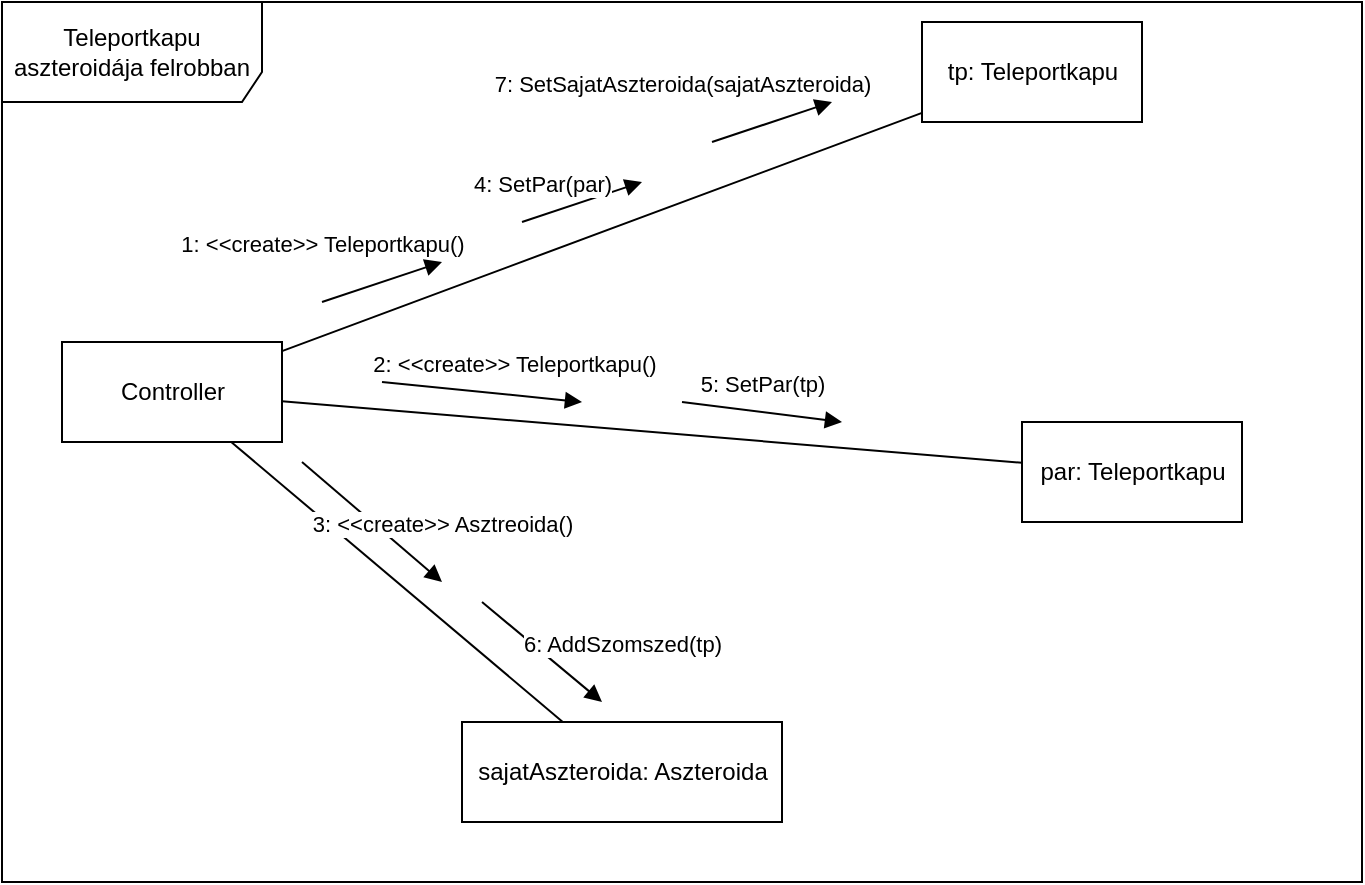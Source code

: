 <mxfile version="14.4.8" type="github">
  <diagram id="hjqWjjy4UFWNLnNpnDUC" name="Page-1">
    <mxGraphModel dx="1038" dy="548" grid="1" gridSize="10" guides="1" tooltips="1" connect="1" arrows="1" fold="1" page="1" pageScale="1" pageWidth="850" pageHeight="1100" math="0" shadow="0">
      <root>
        <mxCell id="0" />
        <mxCell id="1" parent="0" />
        <mxCell id="ExkXCo3UjG2ohsLDCub5-15" value="Teleportkapu aszteroidája felrobban" style="shape=umlFrame;whiteSpace=wrap;html=1;width=130;height=50;" vertex="1" parent="1">
          <mxGeometry x="10" y="20" width="680" height="440" as="geometry" />
        </mxCell>
        <mxCell id="ExkXCo3UjG2ohsLDCub5-1" value="Controller" style="html=1;" vertex="1" parent="1">
          <mxGeometry x="40" y="190" width="110" height="50" as="geometry" />
        </mxCell>
        <mxCell id="ExkXCo3UjG2ohsLDCub5-2" value="tp: Teleportkapu" style="html=1;" vertex="1" parent="1">
          <mxGeometry x="470" y="30" width="110" height="50" as="geometry" />
        </mxCell>
        <mxCell id="ExkXCo3UjG2ohsLDCub5-3" value="par: Teleportkapu" style="html=1;" vertex="1" parent="1">
          <mxGeometry x="520" y="230" width="110" height="50" as="geometry" />
        </mxCell>
        <mxCell id="ExkXCo3UjG2ohsLDCub5-4" value="sajatAszteroida: Aszteroida" style="html=1;" vertex="1" parent="1">
          <mxGeometry x="240" y="380" width="160" height="50" as="geometry" />
        </mxCell>
        <mxCell id="ExkXCo3UjG2ohsLDCub5-5" value="" style="endArrow=none;html=1;" edge="1" parent="1" source="ExkXCo3UjG2ohsLDCub5-1" target="ExkXCo3UjG2ohsLDCub5-4">
          <mxGeometry width="50" height="50" relative="1" as="geometry">
            <mxPoint x="400" y="310" as="sourcePoint" />
            <mxPoint x="450" y="260" as="targetPoint" />
          </mxGeometry>
        </mxCell>
        <mxCell id="ExkXCo3UjG2ohsLDCub5-6" value="" style="endArrow=none;html=1;" edge="1" parent="1" source="ExkXCo3UjG2ohsLDCub5-1" target="ExkXCo3UjG2ohsLDCub5-3">
          <mxGeometry width="50" height="50" relative="1" as="geometry">
            <mxPoint x="138.37" y="220" as="sourcePoint" />
            <mxPoint x="306.63" y="400" as="targetPoint" />
          </mxGeometry>
        </mxCell>
        <mxCell id="ExkXCo3UjG2ohsLDCub5-7" value="" style="endArrow=none;html=1;" edge="1" parent="1" source="ExkXCo3UjG2ohsLDCub5-1" target="ExkXCo3UjG2ohsLDCub5-2">
          <mxGeometry width="50" height="50" relative="1" as="geometry">
            <mxPoint x="148.37" y="230" as="sourcePoint" />
            <mxPoint x="316.63" y="410" as="targetPoint" />
          </mxGeometry>
        </mxCell>
        <mxCell id="ExkXCo3UjG2ohsLDCub5-8" value="1: &amp;lt;&amp;lt;create&amp;gt;&amp;gt; Teleportkapu()" style="html=1;verticalAlign=bottom;endArrow=block;" edge="1" parent="1">
          <mxGeometry x="-0.8" y="19" width="80" relative="1" as="geometry">
            <mxPoint x="170" y="170" as="sourcePoint" />
            <mxPoint x="230" y="150" as="targetPoint" />
            <mxPoint as="offset" />
          </mxGeometry>
        </mxCell>
        <mxCell id="ExkXCo3UjG2ohsLDCub5-9" value="2: &amp;lt;&amp;lt;create&amp;gt;&amp;gt; Teleportkapu()" style="html=1;verticalAlign=bottom;endArrow=block;" edge="1" parent="1">
          <mxGeometry x="0.317" y="7" width="80" relative="1" as="geometry">
            <mxPoint x="200" y="210" as="sourcePoint" />
            <mxPoint x="300" y="220" as="targetPoint" />
            <mxPoint as="offset" />
          </mxGeometry>
        </mxCell>
        <mxCell id="ExkXCo3UjG2ohsLDCub5-10" value="3: &amp;lt;&amp;lt;create&amp;gt;&amp;gt; Asztreoida()" style="html=1;verticalAlign=bottom;endArrow=block;" edge="1" parent="1">
          <mxGeometry x="0.718" y="15" width="80" relative="1" as="geometry">
            <mxPoint x="160" y="250" as="sourcePoint" />
            <mxPoint x="230" y="310" as="targetPoint" />
            <mxPoint as="offset" />
          </mxGeometry>
        </mxCell>
        <mxCell id="ExkXCo3UjG2ohsLDCub5-11" value="4: SetPar(par)" style="html=1;verticalAlign=bottom;endArrow=block;" edge="1" parent="1">
          <mxGeometry x="-0.6" y="6" width="80" relative="1" as="geometry">
            <mxPoint x="270" y="130" as="sourcePoint" />
            <mxPoint x="330" y="110" as="targetPoint" />
            <mxPoint as="offset" />
          </mxGeometry>
        </mxCell>
        <mxCell id="ExkXCo3UjG2ohsLDCub5-12" value="5: SetPar(tp)" style="html=1;verticalAlign=bottom;endArrow=block;" edge="1" parent="1">
          <mxGeometry x="-0.015" y="5" width="80" relative="1" as="geometry">
            <mxPoint x="350" y="220" as="sourcePoint" />
            <mxPoint x="430" y="230" as="targetPoint" />
            <mxPoint as="offset" />
          </mxGeometry>
        </mxCell>
        <mxCell id="ExkXCo3UjG2ohsLDCub5-13" value="6: AddSzomszed(tp)" style="html=1;verticalAlign=bottom;endArrow=block;" edge="1" parent="1">
          <mxGeometry x="0.869" y="22" width="80" relative="1" as="geometry">
            <mxPoint x="250" y="320" as="sourcePoint" />
            <mxPoint x="310" y="370" as="targetPoint" />
            <mxPoint as="offset" />
          </mxGeometry>
        </mxCell>
        <mxCell id="ExkXCo3UjG2ohsLDCub5-14" value="7: SetSajatAszteroida(sajatAszteroida)" style="html=1;verticalAlign=bottom;endArrow=block;" edge="1" parent="1">
          <mxGeometry x="-1" y="25" width="80" relative="1" as="geometry">
            <mxPoint x="365" y="90" as="sourcePoint" />
            <mxPoint x="425" y="70" as="targetPoint" />
            <mxPoint x="-7" y="4" as="offset" />
          </mxGeometry>
        </mxCell>
      </root>
    </mxGraphModel>
  </diagram>
</mxfile>

